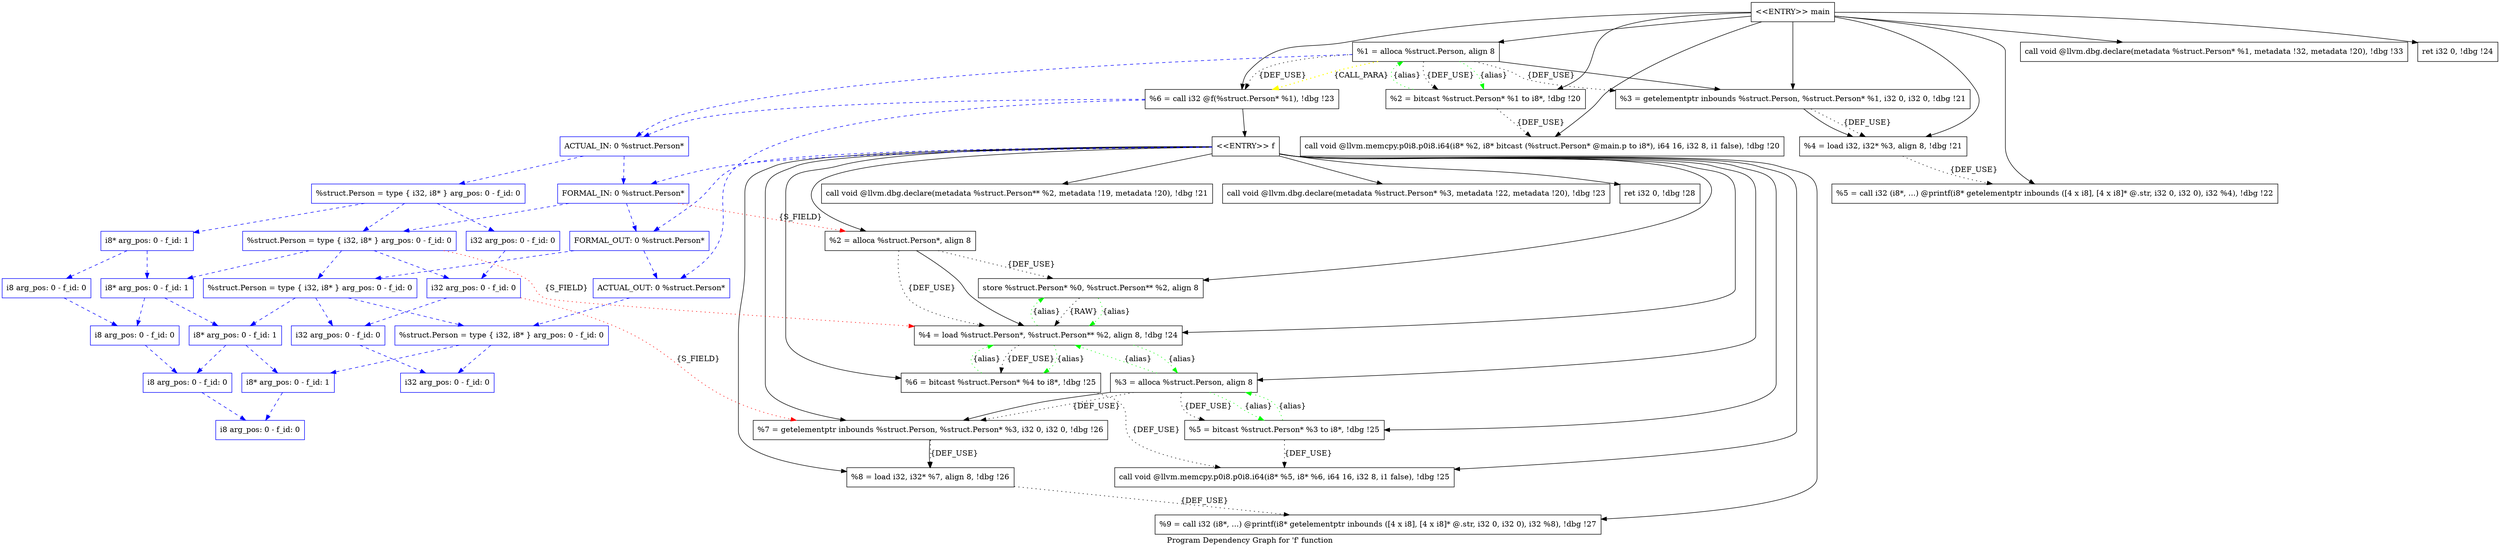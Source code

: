 digraph "Program Dependency Graph for 'f' function" {
	label="Program Dependency Graph for 'f' function";
graph [ splines=true ]
	Node0x7fd9f9e03990 [shape=record,label="{  %2 = alloca %struct.Person*, align 8}"];
	Node0x7fd9f9e03990 -> Node0x7fd9f9e034c0[style=dotted,label = "{DEF_USE}" ];
	Node0x7fd9f9e03990 -> Node0x7fd9f9e034e0[style=dotted,label = "{DEF_USE}" ];
	Node0x7fd9f9e03990 -> Node0x7fd9f9e034e0;
	Node0x7fd9f9e034c0 [shape=record,label="{  store %struct.Person* %0, %struct.Person** %2, align 8}"];
	Node0x7fd9f9e034c0 -> Node0x7fd9f9e034e0[style=dotted,label = "{RAW} "];
	Node0x7fd9f9e034c0 -> Node0x7fd9f9e034e0[style=dotted, label="{alias}", color="green", penwidth="1.0"];
	Node0x7fd9f9e034e0 [shape=record,label="{  %4 = load %struct.Person*, %struct.Person** %2, align 8, !dbg !24}"];
	Node0x7fd9f9e034e0 -> Node0x7fd9f9e040b0[style=dotted,label = "{DEF_USE}" ];
	Node0x7fd9f9e034e0 -> Node0x7fd9f9e040b0[style=dotted, label="{alias}", color="green", penwidth="1.0"];
	Node0x7fd9f9e034e0 -> Node0x7fd9f9e03e20[style=dotted, label="{alias}", color="green", penwidth="1.0"];
	Node0x7fd9f9e034e0 -> Node0x7fd9f9e034c0[style=dotted, label="{alias}", color="green", penwidth="1.0"];
	Node0x7fd9f9e03e20 [shape=record,label="{  %3 = alloca %struct.Person, align 8}"];
	Node0x7fd9f9e03e20 -> Node0x7fd9f9e03ed0[style=dotted,label = "{DEF_USE}" ];
	Node0x7fd9f9e03e20 -> Node0x7fd9f9e03d80[style=dotted,label = "{DEF_USE}" ];
	Node0x7fd9f9e03e20 -> Node0x7fd9f9e03d80;
	Node0x7fd9f9e03e20 -> Node0x7fd9f9e03ed0[style=dotted, label="{alias}", color="green", penwidth="1.0"];
	Node0x7fd9f9e03e20 -> Node0x7fd9f9e034e0[style=dotted, label="{alias}", color="green", penwidth="1.0"];
	Node0x7fd9f9e03ed0 [shape=record,label="{  %5 = bitcast %struct.Person* %3 to i8*, !dbg !25}"];
	Node0x7fd9f9e03ed0 -> Node0x7fd9f9e04200[style=dotted,label = "{DEF_USE}" ];
	Node0x7fd9f9e03ed0 -> Node0x7fd9f9e03e20[style=dotted, label="{alias}", color="green", penwidth="1.0"];
	Node0x7fd9f9e03d80 [shape=record,label="{  %7 = getelementptr inbounds %struct.Person, %struct.Person* %3, i32 0, i32 0, !dbg !26}"];
	Node0x7fd9f9e03d80 -> Node0x7fd9f9e03ea0[style=dotted,label = "{DEF_USE}" ];
	Node0x7fd9f9e03d80 -> Node0x7fd9f9e03ea0;
	Node0x7fd9f9e040b0 [shape=record,label="{  %6 = bitcast %struct.Person* %4 to i8*, !dbg !25}"];
	Node0x7fd9f9e040b0 -> Node0x7fd9f9e04200[style=dotted,label = "{DEF_USE}" ];
	Node0x7fd9f9e040b0 -> Node0x7fd9f9e034e0[style=dotted, label="{alias}", color="green", penwidth="1.0"];
	Node0x7fd9f9e04200 [shape=record,label="{  call void @llvm.memcpy.p0i8.p0i8.i64(i8* %5, i8* %6, i64 16, i32 8, i1 false), !dbg !25}"];
	Node0x7fd9f9e03ea0 [shape=record,label="{  %8 = load i32, i32* %7, align 8, !dbg !26}"];
	Node0x7fd9f9e03ea0 -> Node0x7fd9f9e040f0[style=dotted,label = "{DEF_USE}" ];
	Node0x7fd9f9e040f0 [shape=record,label="{  %9 = call i32 (i8*, ...) @printf(i8* getelementptr inbounds ([4 x i8], [4 x i8]* @.str, i32 0, i32 0), i32 %8), !dbg !27}"];
	Node0x7fd9f9e04390 [shape=record,label="{\<\<ENTRY\>\> f}"];
	Node0x7fd9f9e04390 -> Node0x7fd9f9e03990;
	Node0x7fd9f9e04390 -> Node0x7fd9f9e03e20;
	Node0x7fd9f9e04390 -> Node0x7fd9f9e034c0;
	Node0x7fd9f9e04390 -> Node0x7fd9f9e043e0;
	Node0x7fd9f9e04390 -> Node0x7fd9f9e04470;
	Node0x7fd9f9e04390 -> Node0x7fd9f9e034e0;
	Node0x7fd9f9e04390 -> Node0x7fd9f9e03ed0;
	Node0x7fd9f9e04390 -> Node0x7fd9f9e040b0;
	Node0x7fd9f9e04390 -> Node0x7fd9f9e04200;
	Node0x7fd9f9e04390 -> Node0x7fd9f9e03d80;
	Node0x7fd9f9e04390 -> Node0x7fd9f9e03ea0;
	Node0x7fd9f9e04390 -> Node0x7fd9f9e040f0;
	Node0x7fd9f9e04390 -> Node0x7fd9f9e04400;
	Node0x7fd9f9e04390 -> Node0x7fd9f9e04850[style=dashed, color="blue"];
	Node0x7fd9f9e04390 -> Node0x7fd9f9e042f0[style=dashed, color="blue"];
	Node0x7fd9f9e043e0 [shape=record,label="{  call void @llvm.dbg.declare(metadata %struct.Person** %2, metadata !19, metadata !20), !dbg !21}"];
	Node0x7fd9f9e04470 [shape=record,label="{  call void @llvm.dbg.declare(metadata %struct.Person* %3, metadata !22, metadata !20), !dbg !23}"];
	Node0x7fd9f9e04400 [shape=record,label="{  ret i32 0, !dbg !28}"];
	Node0x7fd9f9e04850 [shape=record,color="blue",label="{FORMAL_IN: 0 %struct.Person*}"];
	Node0x7fd9f9e04850 -> Node0x7fd9f9e04520[style=dashed, color="blue"];
	Node0x7fd9f9e04850 -> Node0x7fd9f9e03990[style=dotted, label="{S_FIELD}", color="red", penwidth="1.0"];
	Node0x7fd9f9e04850 -> Node0x7fd9f9e042f0[style=dashed, color="blue"];
	Node0x7fd9f9e04520 [shape=record,color="blue",label="{%struct.Person = type \{ i32, i8* \} arg_pos: 0 - f_id: 0}"];
	Node0x7fd9f9e04520 -> Node0x7fd9f9e04420[style=dashed, color="blue"];
	Node0x7fd9f9e04520 -> Node0x7fd9f9e05000[style=dashed, color="blue"];
	Node0x7fd9f9e04520 -> Node0x7fd9f9e050a0[style=dashed, color="blue"];
	Node0x7fd9f9e04520 -> Node0x7fd9f9e034e0[style=dotted, label="{S_FIELD}", color="red", penwidth="1.0"];
	Node0x7fd9f9e04420 [shape=record,color="blue",label="{i32 arg_pos: 0 - f_id: 0}"];
	Node0x7fd9f9e04420 -> Node0x7fd9f9e050f0[style=dashed, color="blue"];
	Node0x7fd9f9e04420 -> Node0x7fd9f9e03d80[style=dotted, label="{S_FIELD}", color="red", penwidth="1.0"];
	Node0x7fd9f9e05000 [shape=record,color="blue",label="{i8* arg_pos: 0 - f_id: 1}"];
	Node0x7fd9f9e05000 -> Node0x7fd9f9e042a0[style=dashed, color="blue"];
	Node0x7fd9f9e05000 -> Node0x7fd9f9e05140[style=dashed, color="blue"];
	Node0x7fd9f9e042a0 [shape=record,color="blue",label="{i8 arg_pos: 0 - f_id: 0}"];
	Node0x7fd9f9e042a0 -> Node0x7fd9f9e051b0[style=dashed, color="blue"];
	Node0x7fd9f9e042f0 [shape=record,color="blue",label="{FORMAL_OUT: 0 %struct.Person*}"];
	Node0x7fd9f9e042f0 -> Node0x7fd9f9e050a0[style=dashed, color="blue"];
	Node0x7fd9f9e042f0 -> Node0x7fd9f9e07c70[style=dashed, color="blue"];
	Node0x7fd9f9e050a0 [shape=record,color="blue",label="{%struct.Person = type \{ i32, i8* \} arg_pos: 0 - f_id: 0}"];
	Node0x7fd9f9e050a0 -> Node0x7fd9f9e050f0[style=dashed, color="blue"];
	Node0x7fd9f9e050a0 -> Node0x7fd9f9e05140[style=dashed, color="blue"];
	Node0x7fd9f9e050a0 -> Node0x7fd9f9e07cc0[style=dashed, color="blue"];
	Node0x7fd9f9e050f0 [shape=record,color="blue",label="{i32 arg_pos: 0 - f_id: 0}"];
	Node0x7fd9f9e050f0 -> Node0x7fd9f9e07d20[style=dashed, color="blue"];
	Node0x7fd9f9e05140 [shape=record,color="blue",label="{i8* arg_pos: 0 - f_id: 1}"];
	Node0x7fd9f9e05140 -> Node0x7fd9f9e051b0[style=dashed, color="blue"];
	Node0x7fd9f9e05140 -> Node0x7fd9f9e07d80[style=dashed, color="blue"];
	Node0x7fd9f9e051b0 [shape=record,color="blue",label="{i8 arg_pos: 0 - f_id: 0}"];
	Node0x7fd9f9e051b0 -> Node0x7fd9f9e07df0[style=dashed, color="blue"];
	Node0x7fd9f9e055c0 [shape=record,label="{  %1 = alloca %struct.Person, align 8}"];
	Node0x7fd9f9e055c0 -> Node0x7fd9f9e055e0[style=dotted,label = "{DEF_USE}" ];
	Node0x7fd9f9e055c0 -> Node0x7fd9f9e05dd0[style=dotted,label = "{DEF_USE}" ];
	Node0x7fd9f9e055c0 -> Node0x7fd9f9e05dd0;
	Node0x7fd9f9e055c0 -> Node0x7fd9f9e05e20[style=dotted,label = "{DEF_USE}" ];
	Node0x7fd9f9e055c0 -> Node0x7fd9f9e05e20[style=dotted, label="{CALL_PARA}", color="yellow", penwidth="2.0"];
	Node0x7fd9f9e055c0 -> Node0x7fd9f9e055e0[style=dotted, label="{alias}", color="green", penwidth="1.0"];
	Node0x7fd9f9e055c0 -> Node0x7fd9f9e07ab0[style=dashed, color="blue"];
	Node0x7fd9f9e055e0 [shape=record,label="{  %2 = bitcast %struct.Person* %1 to i8*, !dbg !20}"];
	Node0x7fd9f9e055e0 -> Node0x7fd9f9e05e60[style=dotted,label = "{DEF_USE}" ];
	Node0x7fd9f9e055e0 -> Node0x7fd9f9e055c0[style=dotted, label="{alias}", color="green", penwidth="1.0"];
	Node0x7fd9f9e05dd0 [shape=record,label="{  %3 = getelementptr inbounds %struct.Person, %struct.Person* %1, i32 0, i32 0, !dbg !21}"];
	Node0x7fd9f9e05dd0 -> Node0x7fd9f9e05d10[style=dotted,label = "{DEF_USE}" ];
	Node0x7fd9f9e05dd0 -> Node0x7fd9f9e05d10;
	Node0x7fd9f9e05e20 [shape=record,label="{  %6 = call i32 @f(%struct.Person* %1), !dbg !23}"];
	Node0x7fd9f9e05e20 -> Node0x7fd9f9e04390;
	Node0x7fd9f9e05e20 -> Node0x7fd9f9e07ab0[style=dashed, color="blue"];
	Node0x7fd9f9e05e20 -> Node0x7fd9f9e07c70[style=dashed, color="blue"];
	Node0x7fd9f9e05e60 [shape=record,label="{  call void @llvm.memcpy.p0i8.p0i8.i64(i8* %2, i8* bitcast (%struct.Person* @main.p to i8*), i64 16, i32 8, i1 false), !dbg !20}"];
	Node0x7fd9f9e05d10 [shape=record,label="{  %4 = load i32, i32* %3, align 8, !dbg !21}"];
	Node0x7fd9f9e05d10 -> Node0x7fd9f9e05e40[style=dotted,label = "{DEF_USE}" ];
	Node0x7fd9f9e05e40 [shape=record,label="{  %5 = call i32 (i8*, ...) @printf(i8* getelementptr inbounds ([4 x i8], [4 x i8]* @.str, i32 0, i32 0), i32 %4), !dbg !22}"];
	Node0x7fd9f9e05fd0 [shape=record,label="{\<\<ENTRY\>\> main}"];
	Node0x7fd9f9e05fd0 -> Node0x7fd9f9e055c0;
	Node0x7fd9f9e05fd0 -> Node0x7fd9f9e06020;
	Node0x7fd9f9e05fd0 -> Node0x7fd9f9e055e0;
	Node0x7fd9f9e05fd0 -> Node0x7fd9f9e05e60;
	Node0x7fd9f9e05fd0 -> Node0x7fd9f9e05dd0;
	Node0x7fd9f9e05fd0 -> Node0x7fd9f9e05d10;
	Node0x7fd9f9e05fd0 -> Node0x7fd9f9e05e40;
	Node0x7fd9f9e05fd0 -> Node0x7fd9f9e05e20;
	Node0x7fd9f9e05fd0 -> Node0x7fd9f9e04f00;
	Node0x7fd9f9e06020 [shape=record,label="{  call void @llvm.dbg.declare(metadata %struct.Person* %1, metadata !32, metadata !20), !dbg !33}"];
	Node0x7fd9f9e04f00 [shape=record,label="{  ret i32 0, !dbg !24}"];
	Node0x7fd9f9e07ab0 [shape=record,color="blue",label="{ACTUAL_IN: 0 %struct.Person*}"];
	Node0x7fd9f9e07ab0 -> Node0x7fd9f9e07b00[style=dashed, color="blue"];
	Node0x7fd9f9e07ab0 -> Node0x7fd9f9e04850[style=dashed, color="blue"];
	Node0x7fd9f9e07b00 [shape=record,color="blue",label="{%struct.Person = type \{ i32, i8* \} arg_pos: 0 - f_id: 0}"];
	Node0x7fd9f9e07b00 -> Node0x7fd9f9e07b50[style=dashed, color="blue"];
	Node0x7fd9f9e07b00 -> Node0x7fd9f9e07bb0[style=dashed, color="blue"];
	Node0x7fd9f9e07b00 -> Node0x7fd9f9e04520[style=dashed, color="blue"];
	Node0x7fd9f9e07b50 [shape=record,color="blue",label="{i32 arg_pos: 0 - f_id: 0}"];
	Node0x7fd9f9e07b50 -> Node0x7fd9f9e04420[style=dashed, color="blue"];
	Node0x7fd9f9e07bb0 [shape=record,color="blue",label="{i8* arg_pos: 0 - f_id: 1}"];
	Node0x7fd9f9e07bb0 -> Node0x7fd9f9e07c20[style=dashed, color="blue"];
	Node0x7fd9f9e07bb0 -> Node0x7fd9f9e05000[style=dashed, color="blue"];
	Node0x7fd9f9e07c20 [shape=record,color="blue",label="{i8 arg_pos: 0 - f_id: 0}"];
	Node0x7fd9f9e07c20 -> Node0x7fd9f9e042a0[style=dashed, color="blue"];
	Node0x7fd9f9e07c70 [shape=record,color="blue",label="{ACTUAL_OUT: 0 %struct.Person*}"];
	Node0x7fd9f9e07c70 -> Node0x7fd9f9e07cc0[style=dashed, color="blue"];
	Node0x7fd9f9e07cc0 [shape=record,color="blue",label="{%struct.Person = type \{ i32, i8* \} arg_pos: 0 - f_id: 0}"];
	Node0x7fd9f9e07cc0 -> Node0x7fd9f9e07d20[style=dashed, color="blue"];
	Node0x7fd9f9e07cc0 -> Node0x7fd9f9e07d80[style=dashed, color="blue"];
	Node0x7fd9f9e07d20 [shape=record,color="blue",label="{i32 arg_pos: 0 - f_id: 0}"];
	Node0x7fd9f9e07d80 [shape=record,color="blue",label="{i8* arg_pos: 0 - f_id: 1}"];
	Node0x7fd9f9e07d80 -> Node0x7fd9f9e07df0[style=dashed, color="blue"];
	Node0x7fd9f9e07df0 [shape=record,color="blue",label="{i8 arg_pos: 0 - f_id: 0}"];
}
